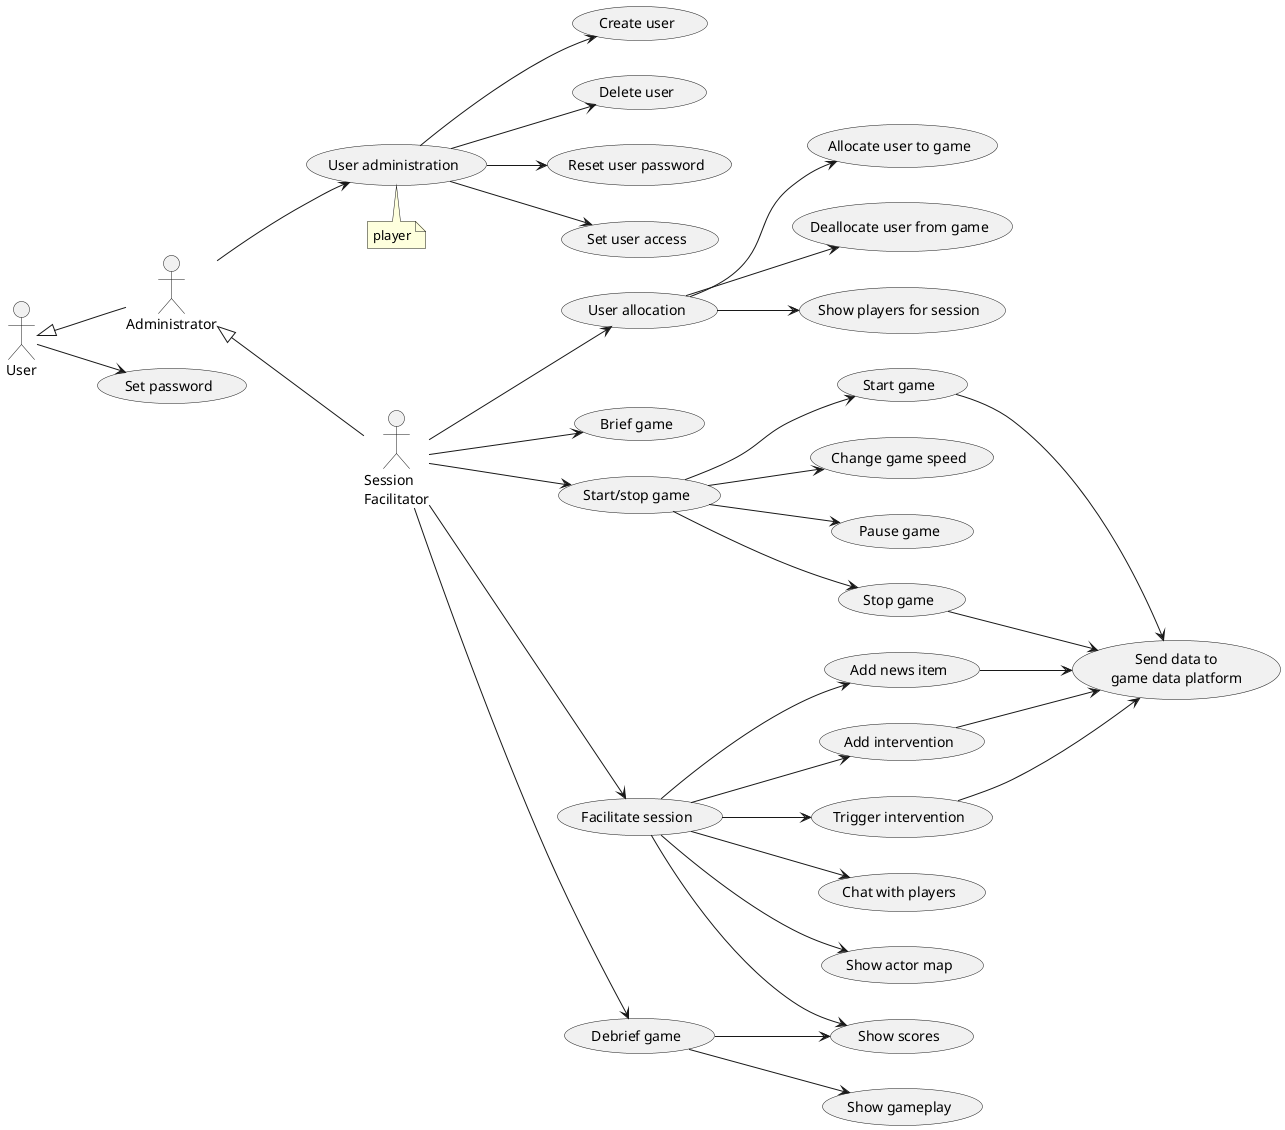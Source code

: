 @startuml
left to right direction
 
"Session\nFacilitator" as SF
User <|-- Administrator
Administrator <|-- SF

User --> (Set password)

Administrator --> (User administration)
note bottom
  player
end note

(User administration) --> (Create user)
(User administration) --> (Delete user)
(User administration) --> (Reset user password)
(User administration) --> (Set user access)

SF --> (User allocation)
(User allocation) --> (Allocate user to game)
(User allocation) --> (Deallocate user from game)
(User allocation) --> (Show players for session)

SF --> (Brief game)

SF --> (Start/stop game)
(Start/stop game) --> (Start game)
(Start/stop game) --> (Change game speed)
(Start/stop game) --> (Pause game)
(Start/stop game) --> (Stop game)

SF --> (Facilitate session)
(Facilitate session) --> (Add news item)
(Facilitate session) --> (Add intervention)
(Facilitate session) --> (Trigger intervention)
(Facilitate session) --> (Chat with players)
(Facilitate session) --> (Show actor map)
(Facilitate session) --> (Show scores)

(Start game) --> (Send data to\ngame data platform)
(Add news item) --> (Send data to\ngame data platform)
(Add intervention) --> (Send data to\ngame data platform)
(Trigger intervention) --> (Send data to\ngame data platform)
(Stop game) --> (Send data to\ngame data platform)

SF --> (Debrief game)
(Debrief game) --> (Show scores)
(Debrief game) --> (Show gameplay)

@enduml
